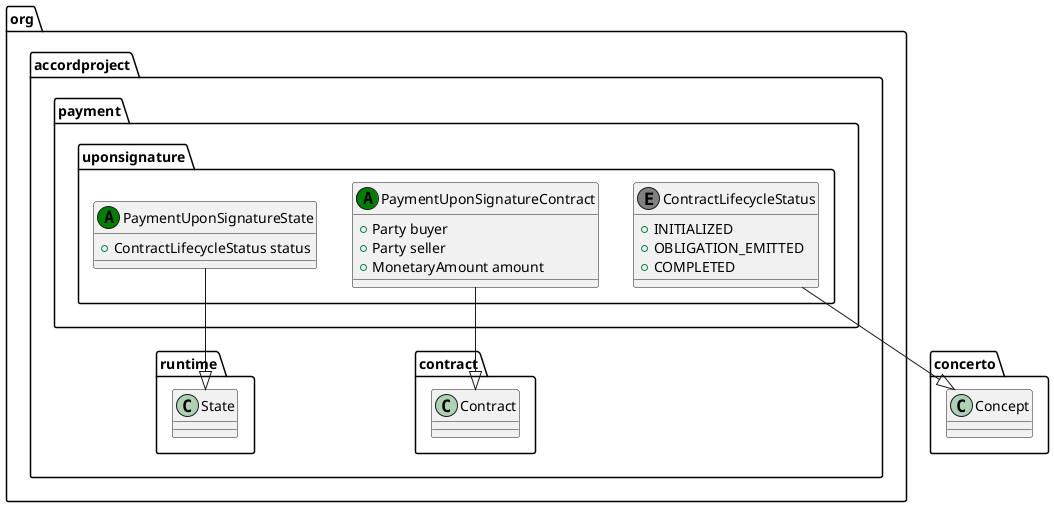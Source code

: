 @startuml
class org.accordproject.payment.uponsignature.PaymentUponSignatureState << (A,green) >> {
   + ContractLifecycleStatus status
}
org.accordproject.payment.uponsignature.PaymentUponSignatureState --|> org.accordproject.runtime.State
class org.accordproject.payment.uponsignature.ContractLifecycleStatus << (E,grey) >> {
   + INITIALIZED
   + OBLIGATION_EMITTED
   + COMPLETED
}
org.accordproject.payment.uponsignature.ContractLifecycleStatus --|> concerto.Concept
class org.accordproject.payment.uponsignature.PaymentUponSignatureContract << (A,green) >> {
   + Party buyer
   + Party seller
   + MonetaryAmount amount
}
org.accordproject.payment.uponsignature.PaymentUponSignatureContract --|> org.accordproject.contract.Contract
@enduml
